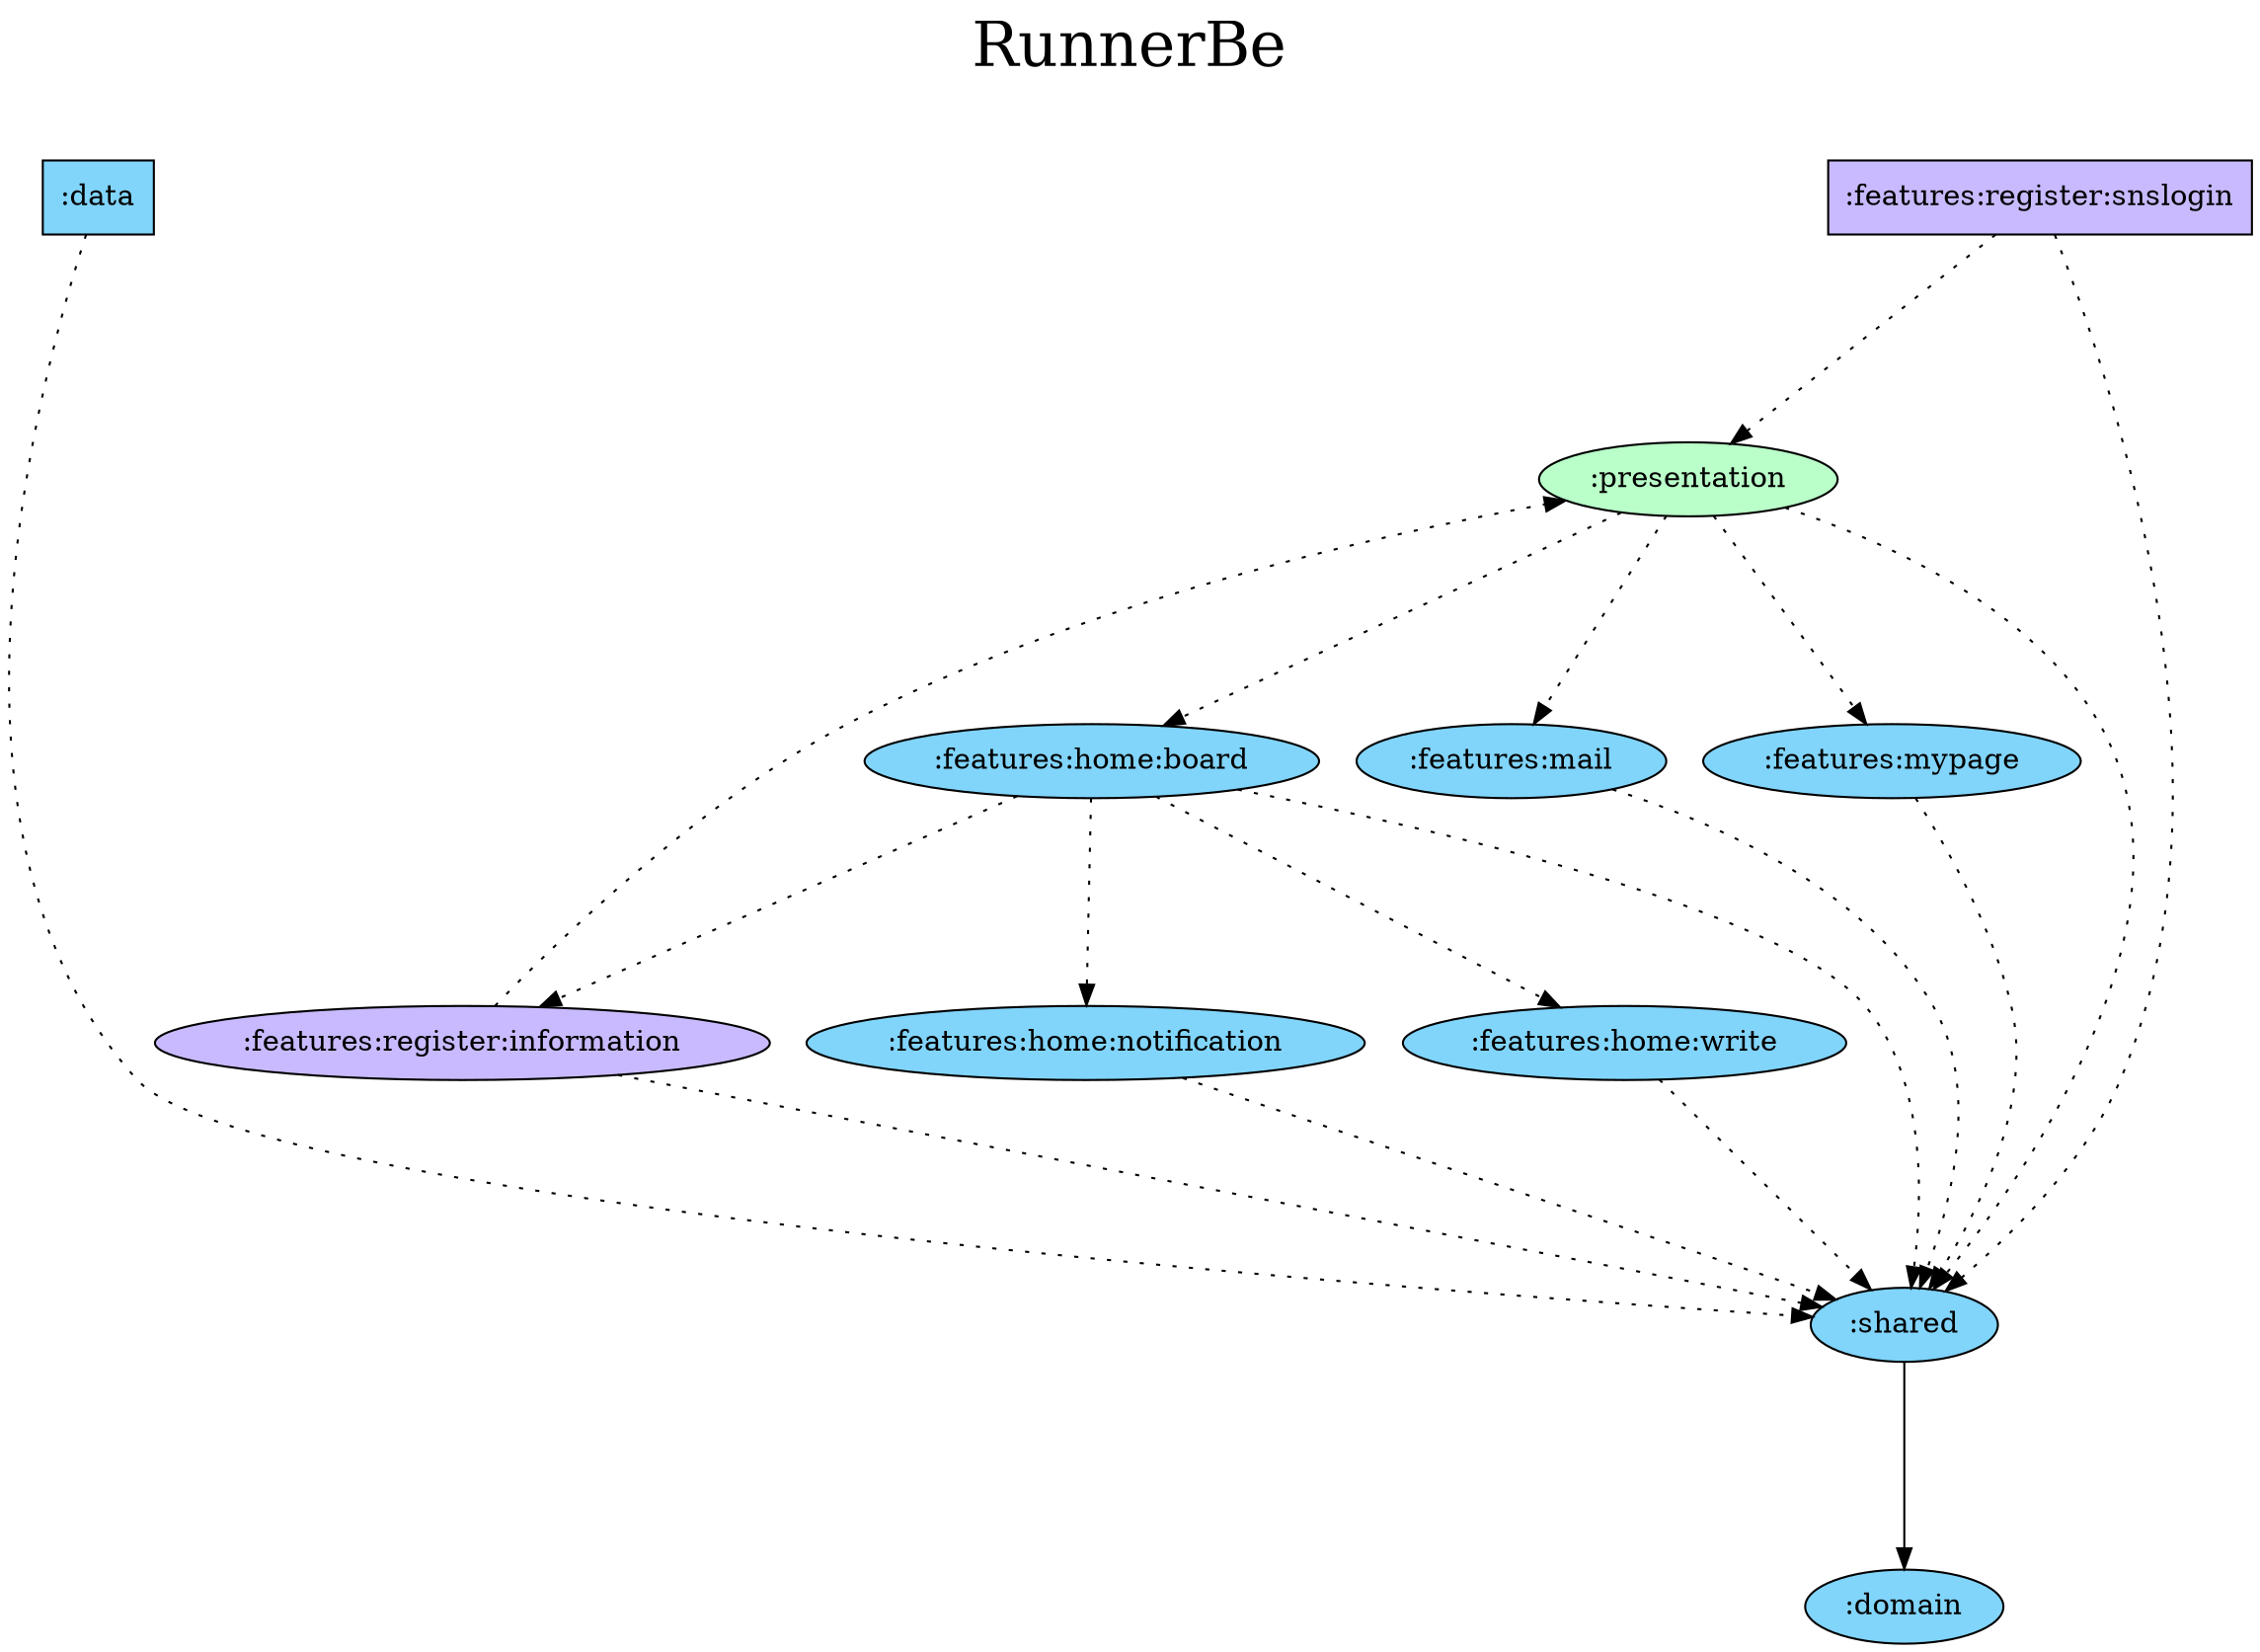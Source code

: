 digraph {
  graph [label="RunnerBe\n ",labelloc=t,fontsize=30,ranksep=1.4];
  node [style=filled, fillcolor="#bbbbbb"];
  rankdir=TB;

  # Projects

  ":data" [shape=box, fillcolor="#81D4FA"];
  ":domain" [fillcolor="#81D4FA"];
  ":features:home:board" [fillcolor="#81D4FA"];
  ":features:home:notification" [fillcolor="#81D4FA"];
  ":features:home:write" [fillcolor="#81D4FA"];
  ":features:mail" [fillcolor="#81D4FA"];
  ":features:mypage" [fillcolor="#81D4FA"];
  ":features:register:information" [fillcolor="#c9baff"];
  ":features:register:snslogin" [shape=box, fillcolor="#c9baff"];
  ":presentation" [fillcolor="#baffc9"];
  ":shared" [fillcolor="#81D4FA"];

  {rank = same; ":data"; ":features:register:snslogin";}

  # Dependencies

  ":data" -> ":shared" [style=dotted]
  ":presentation" -> ":features:mail" [style=dotted]
  ":presentation" -> ":features:mypage" [style=dotted]
  ":presentation" -> ":features:home:board" [style=dotted]
  ":presentation" -> ":shared" [style=dotted]
  ":shared" -> ":domain"
  ":features:mail" -> ":shared" [style=dotted]
  ":features:mypage" -> ":shared" [style=dotted]
  ":features:home:board" -> ":shared" [style=dotted]
  ":features:home:board" -> ":features:home:write" [style=dotted]
  ":features:home:board" -> ":features:home:notification" [style=dotted]
  ":features:home:board" -> ":features:register:information" [style=dotted]
  ":features:home:notification" -> ":shared" [style=dotted]
  ":features:home:write" -> ":shared" [style=dotted]
  ":features:register:information" -> ":presentation" [style=dotted]
  ":features:register:information" -> ":shared" [style=dotted]
  ":features:register:snslogin" -> ":presentation" [style=dotted]
  ":features:register:snslogin" -> ":shared" [style=dotted]
}
